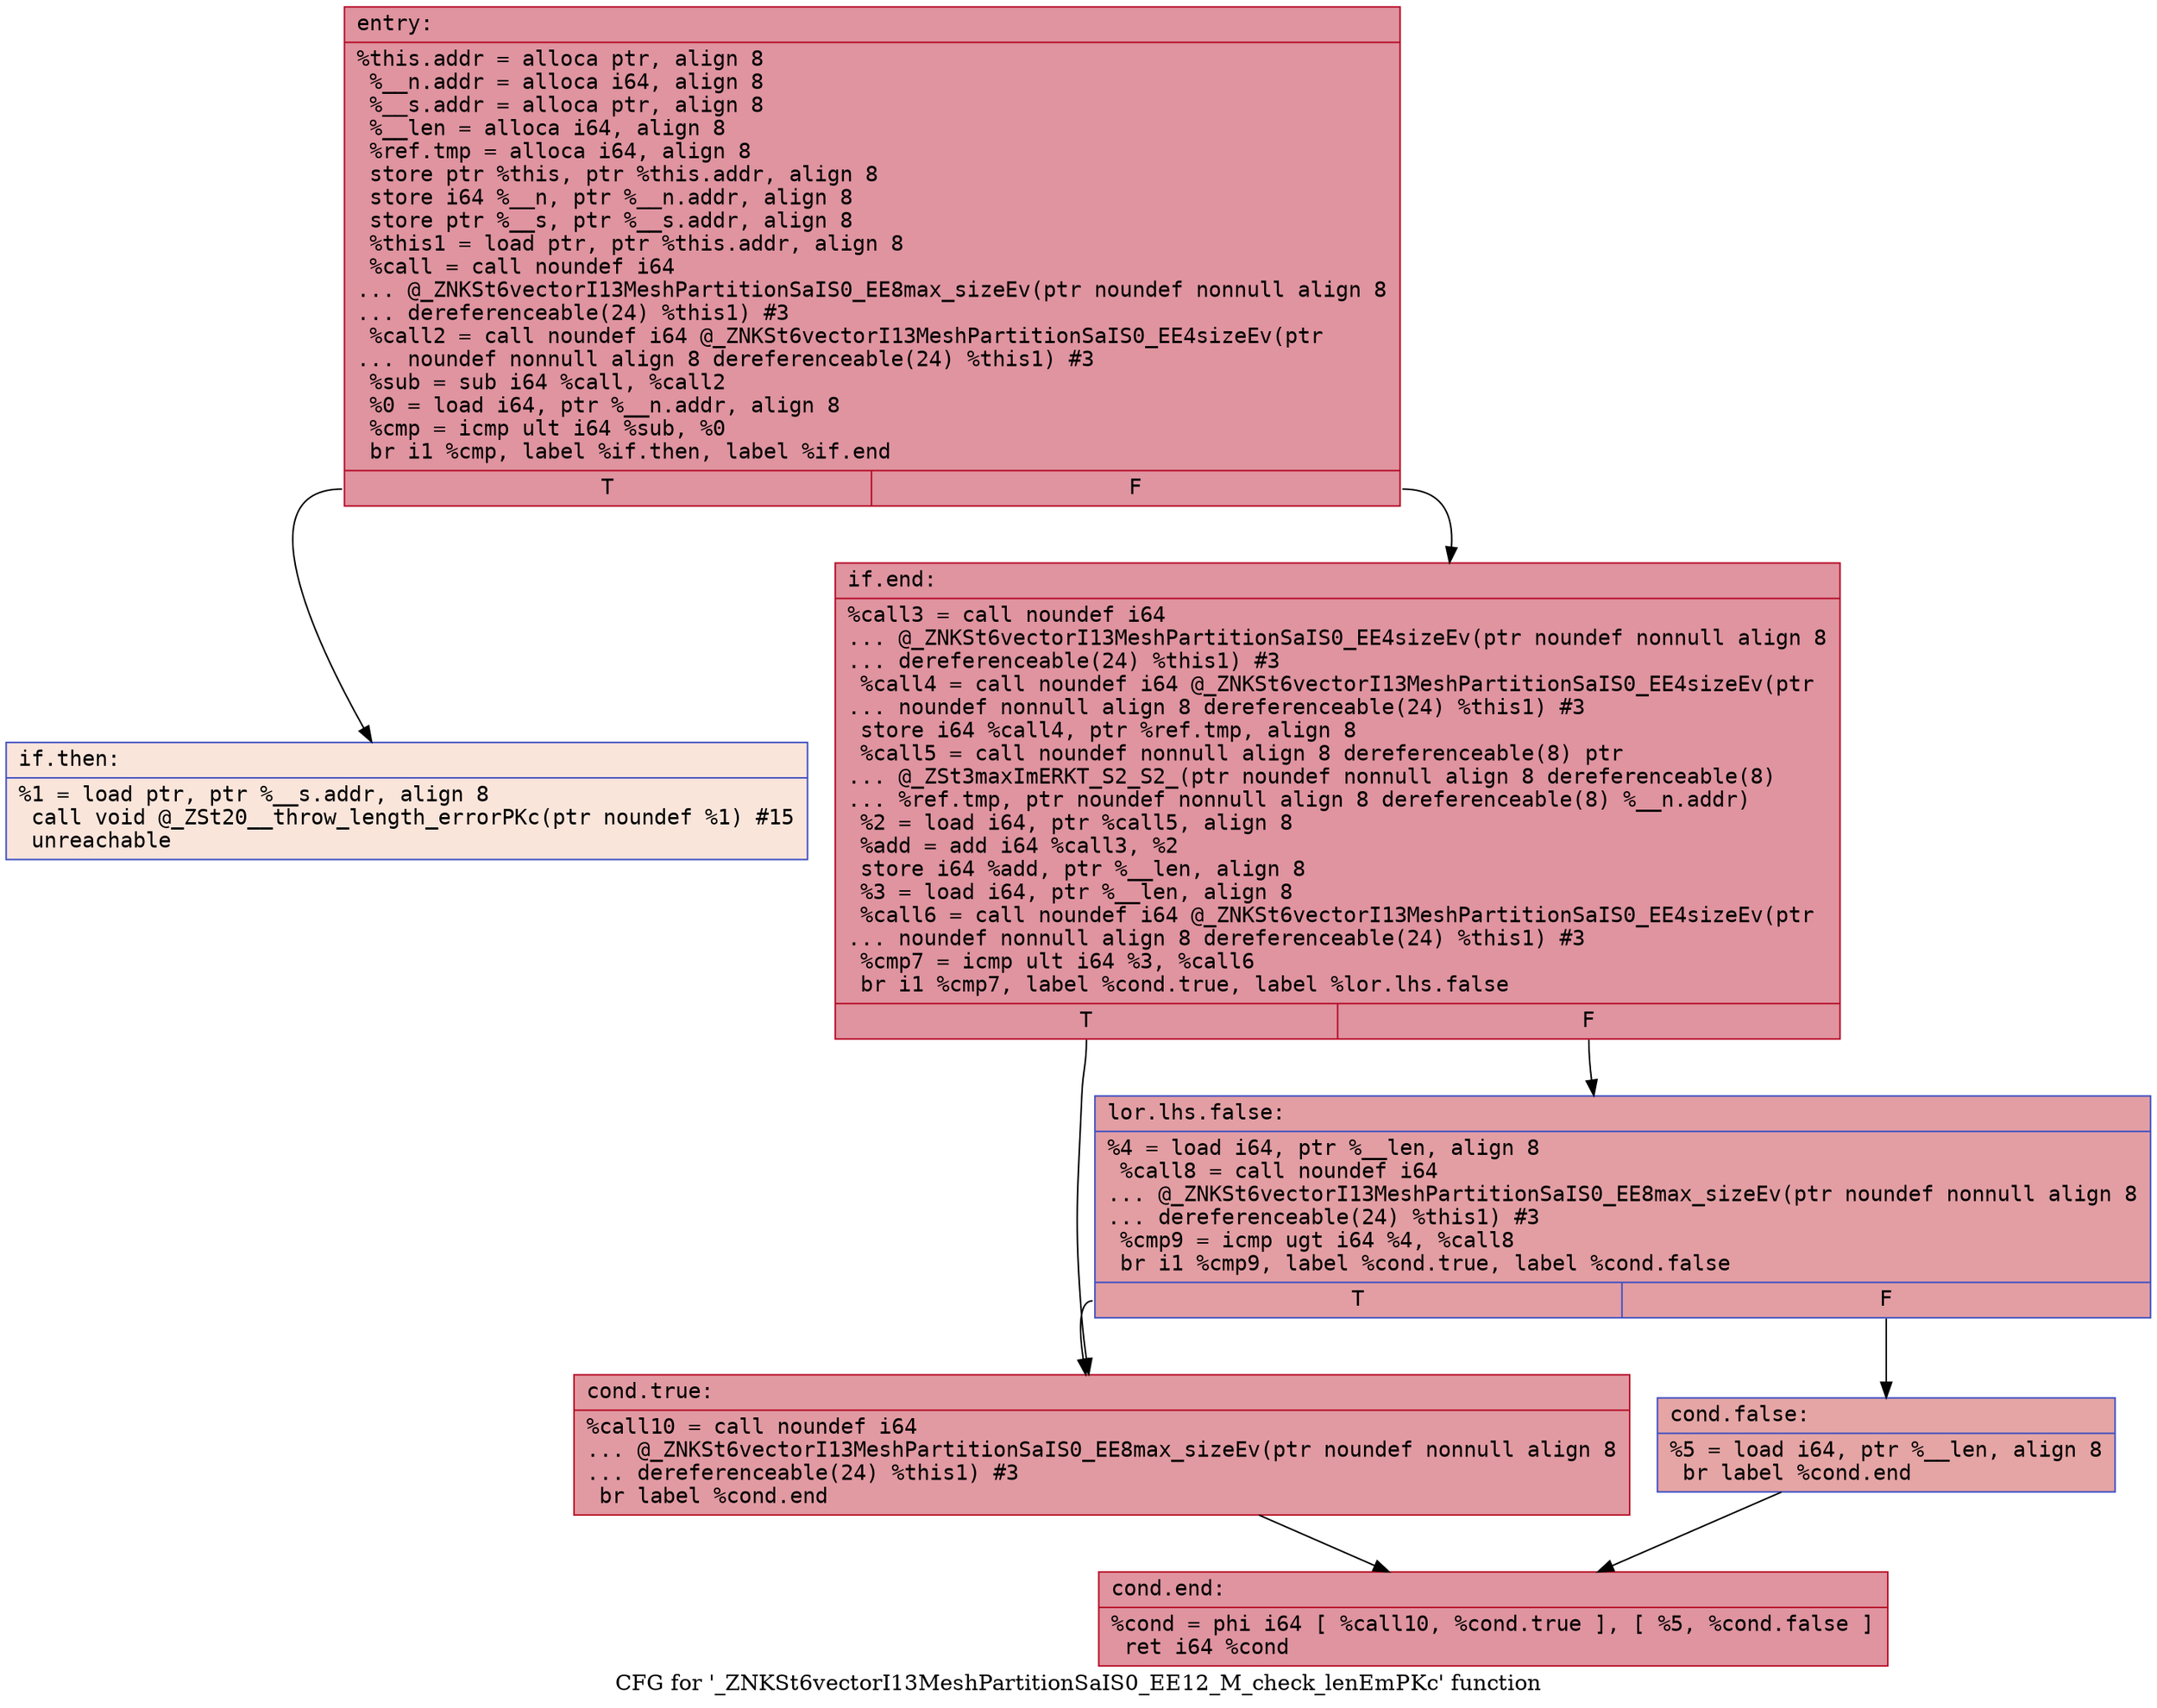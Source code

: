 digraph "CFG for '_ZNKSt6vectorI13MeshPartitionSaIS0_EE12_M_check_lenEmPKc' function" {
	label="CFG for '_ZNKSt6vectorI13MeshPartitionSaIS0_EE12_M_check_lenEmPKc' function";

	Node0x55dab48356e0 [shape=record,color="#b70d28ff", style=filled, fillcolor="#b70d2870" fontname="Courier",label="{entry:\l|  %this.addr = alloca ptr, align 8\l  %__n.addr = alloca i64, align 8\l  %__s.addr = alloca ptr, align 8\l  %__len = alloca i64, align 8\l  %ref.tmp = alloca i64, align 8\l  store ptr %this, ptr %this.addr, align 8\l  store i64 %__n, ptr %__n.addr, align 8\l  store ptr %__s, ptr %__s.addr, align 8\l  %this1 = load ptr, ptr %this.addr, align 8\l  %call = call noundef i64\l... @_ZNKSt6vectorI13MeshPartitionSaIS0_EE8max_sizeEv(ptr noundef nonnull align 8\l... dereferenceable(24) %this1) #3\l  %call2 = call noundef i64 @_ZNKSt6vectorI13MeshPartitionSaIS0_EE4sizeEv(ptr\l... noundef nonnull align 8 dereferenceable(24) %this1) #3\l  %sub = sub i64 %call, %call2\l  %0 = load i64, ptr %__n.addr, align 8\l  %cmp = icmp ult i64 %sub, %0\l  br i1 %cmp, label %if.then, label %if.end\l|{<s0>T|<s1>F}}"];
	Node0x55dab48356e0:s0 -> Node0x55dab4836650[tooltip="entry -> if.then\nProbability 0.00%" ];
	Node0x55dab48356e0:s1 -> Node0x55dab4836720[tooltip="entry -> if.end\nProbability 100.00%" ];
	Node0x55dab4836650 [shape=record,color="#3d50c3ff", style=filled, fillcolor="#f4c5ad70" fontname="Courier",label="{if.then:\l|  %1 = load ptr, ptr %__s.addr, align 8\l  call void @_ZSt20__throw_length_errorPKc(ptr noundef %1) #15\l  unreachable\l}"];
	Node0x55dab4836720 [shape=record,color="#b70d28ff", style=filled, fillcolor="#b70d2870" fontname="Courier",label="{if.end:\l|  %call3 = call noundef i64\l... @_ZNKSt6vectorI13MeshPartitionSaIS0_EE4sizeEv(ptr noundef nonnull align 8\l... dereferenceable(24) %this1) #3\l  %call4 = call noundef i64 @_ZNKSt6vectorI13MeshPartitionSaIS0_EE4sizeEv(ptr\l... noundef nonnull align 8 dereferenceable(24) %this1) #3\l  store i64 %call4, ptr %ref.tmp, align 8\l  %call5 = call noundef nonnull align 8 dereferenceable(8) ptr\l... @_ZSt3maxImERKT_S2_S2_(ptr noundef nonnull align 8 dereferenceable(8)\l... %ref.tmp, ptr noundef nonnull align 8 dereferenceable(8) %__n.addr)\l  %2 = load i64, ptr %call5, align 8\l  %add = add i64 %call3, %2\l  store i64 %add, ptr %__len, align 8\l  %3 = load i64, ptr %__len, align 8\l  %call6 = call noundef i64 @_ZNKSt6vectorI13MeshPartitionSaIS0_EE4sizeEv(ptr\l... noundef nonnull align 8 dereferenceable(24) %this1) #3\l  %cmp7 = icmp ult i64 %3, %call6\l  br i1 %cmp7, label %cond.true, label %lor.lhs.false\l|{<s0>T|<s1>F}}"];
	Node0x55dab4836720:s0 -> Node0x55dab4837380[tooltip="if.end -> cond.true\nProbability 50.00%" ];
	Node0x55dab4836720:s1 -> Node0x55dab48373d0[tooltip="if.end -> lor.lhs.false\nProbability 50.00%" ];
	Node0x55dab48373d0 [shape=record,color="#3d50c3ff", style=filled, fillcolor="#be242e70" fontname="Courier",label="{lor.lhs.false:\l|  %4 = load i64, ptr %__len, align 8\l  %call8 = call noundef i64\l... @_ZNKSt6vectorI13MeshPartitionSaIS0_EE8max_sizeEv(ptr noundef nonnull align 8\l... dereferenceable(24) %this1) #3\l  %cmp9 = icmp ugt i64 %4, %call8\l  br i1 %cmp9, label %cond.true, label %cond.false\l|{<s0>T|<s1>F}}"];
	Node0x55dab48373d0:s0 -> Node0x55dab4837380[tooltip="lor.lhs.false -> cond.true\nProbability 50.00%" ];
	Node0x55dab48373d0:s1 -> Node0x55dab4836430[tooltip="lor.lhs.false -> cond.false\nProbability 50.00%" ];
	Node0x55dab4837380 [shape=record,color="#b70d28ff", style=filled, fillcolor="#bb1b2c70" fontname="Courier",label="{cond.true:\l|  %call10 = call noundef i64\l... @_ZNKSt6vectorI13MeshPartitionSaIS0_EE8max_sizeEv(ptr noundef nonnull align 8\l... dereferenceable(24) %this1) #3\l  br label %cond.end\l}"];
	Node0x55dab4837380 -> Node0x55dab4837b40[tooltip="cond.true -> cond.end\nProbability 100.00%" ];
	Node0x55dab4836430 [shape=record,color="#3d50c3ff", style=filled, fillcolor="#c5333470" fontname="Courier",label="{cond.false:\l|  %5 = load i64, ptr %__len, align 8\l  br label %cond.end\l}"];
	Node0x55dab4836430 -> Node0x55dab4837b40[tooltip="cond.false -> cond.end\nProbability 100.00%" ];
	Node0x55dab4837b40 [shape=record,color="#b70d28ff", style=filled, fillcolor="#b70d2870" fontname="Courier",label="{cond.end:\l|  %cond = phi i64 [ %call10, %cond.true ], [ %5, %cond.false ]\l  ret i64 %cond\l}"];
}
